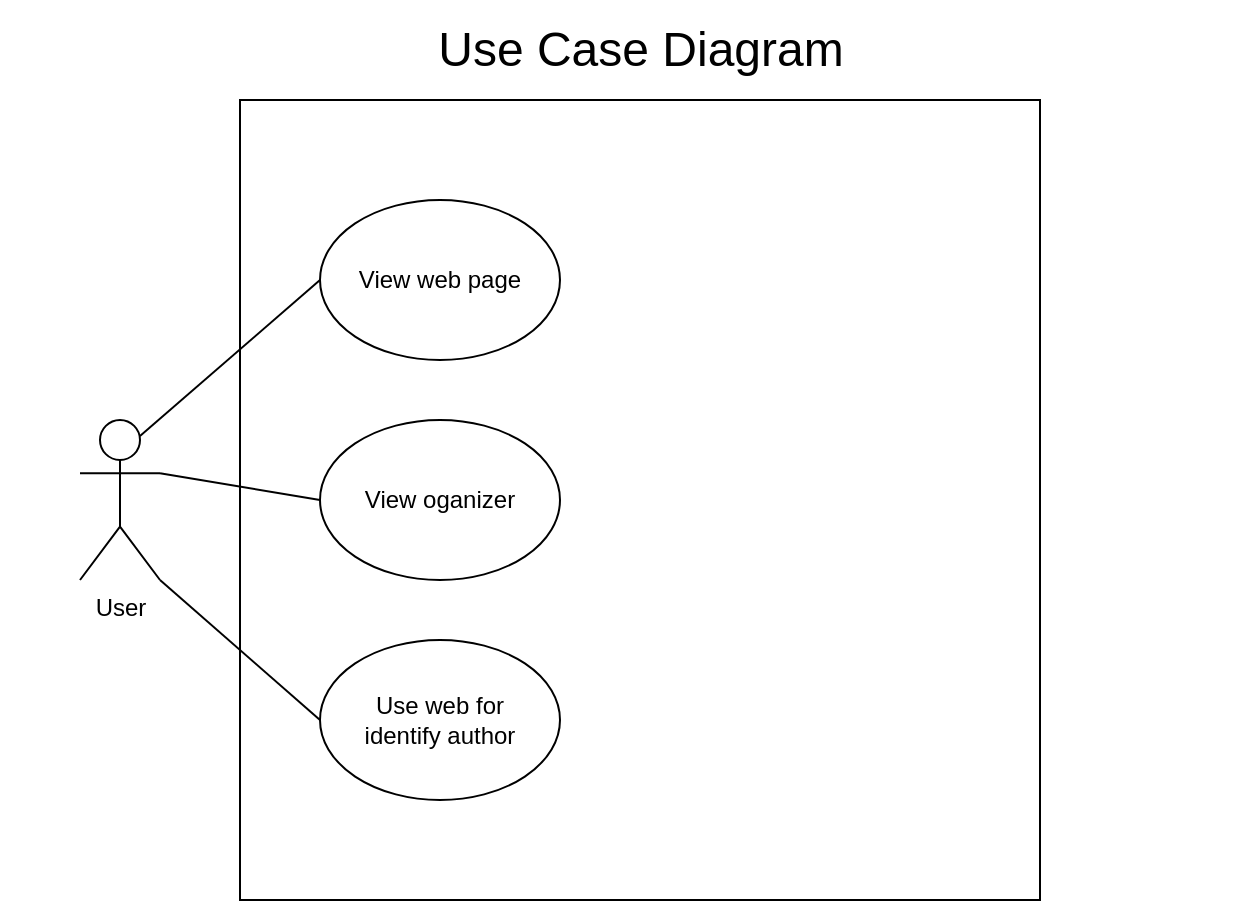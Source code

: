 <mxfile version="20.5.3" type="github">
  <diagram id="RtVEUDqzVCyqqtY8JFPe" name="Page-1">
    <mxGraphModel dx="1038" dy="571" grid="1" gridSize="10" guides="1" tooltips="1" connect="1" arrows="1" fold="1" page="1" pageScale="1" pageWidth="850" pageHeight="1100" math="0" shadow="0">
      <root>
        <mxCell id="0" />
        <mxCell id="1" parent="0" />
        <mxCell id="CBnTP6omUqdDNAGQ4zTm-16" value="" style="group" parent="1" vertex="1" connectable="0">
          <mxGeometry x="120" y="80" width="620" height="460" as="geometry" />
        </mxCell>
        <mxCell id="CBnTP6omUqdDNAGQ4zTm-1" value="" style="rounded=0;whiteSpace=wrap;html=1;fontSize=24;strokeColor=none;" parent="CBnTP6omUqdDNAGQ4zTm-16" vertex="1">
          <mxGeometry width="620" height="460" as="geometry" />
        </mxCell>
        <mxCell id="CBnTP6omUqdDNAGQ4zTm-2" value="User" style="shape=umlActor;verticalLabelPosition=bottom;verticalAlign=top;html=1;outlineConnect=0;" parent="CBnTP6omUqdDNAGQ4zTm-16" vertex="1">
          <mxGeometry x="40" y="210" width="40" height="80" as="geometry" />
        </mxCell>
        <mxCell id="CBnTP6omUqdDNAGQ4zTm-4" value="" style="rounded=0;whiteSpace=wrap;html=1;" parent="CBnTP6omUqdDNAGQ4zTm-16" vertex="1">
          <mxGeometry x="120" y="50" width="400" height="400" as="geometry" />
        </mxCell>
        <mxCell id="CBnTP6omUqdDNAGQ4zTm-6" value="View oganizer" style="ellipse;whiteSpace=wrap;html=1;" parent="CBnTP6omUqdDNAGQ4zTm-16" vertex="1">
          <mxGeometry x="160" y="210" width="120" height="80" as="geometry" />
        </mxCell>
        <mxCell id="CBnTP6omUqdDNAGQ4zTm-7" value="Use web for &lt;br&gt;identify author" style="ellipse;whiteSpace=wrap;html=1;" parent="CBnTP6omUqdDNAGQ4zTm-16" vertex="1">
          <mxGeometry x="160" y="320" width="120" height="80" as="geometry" />
        </mxCell>
        <mxCell id="CBnTP6omUqdDNAGQ4zTm-8" value="View web page" style="ellipse;whiteSpace=wrap;html=1;" parent="CBnTP6omUqdDNAGQ4zTm-16" vertex="1">
          <mxGeometry x="160" y="100" width="120" height="80" as="geometry" />
        </mxCell>
        <mxCell id="CBnTP6omUqdDNAGQ4zTm-10" value="&lt;font style=&quot;font-size: 24px;&quot;&gt;Use Case Diagram&lt;/font&gt;" style="text;html=1;strokeColor=none;fillColor=none;align=center;verticalAlign=middle;whiteSpace=wrap;rounded=0;" parent="CBnTP6omUqdDNAGQ4zTm-16" vertex="1">
          <mxGeometry x="203.75" y="10" width="232.5" height="30" as="geometry" />
        </mxCell>
        <mxCell id="CBnTP6omUqdDNAGQ4zTm-11" value="" style="endArrow=none;html=1;rounded=0;fontSize=24;entryX=0;entryY=0.5;entryDx=0;entryDy=0;exitX=0.75;exitY=0.1;exitDx=0;exitDy=0;exitPerimeter=0;" parent="CBnTP6omUqdDNAGQ4zTm-16" source="CBnTP6omUqdDNAGQ4zTm-2" target="CBnTP6omUqdDNAGQ4zTm-8" edge="1">
          <mxGeometry width="50" height="50" relative="1" as="geometry">
            <mxPoint x="90" y="270" as="sourcePoint" />
            <mxPoint x="140" y="220" as="targetPoint" />
          </mxGeometry>
        </mxCell>
        <mxCell id="CBnTP6omUqdDNAGQ4zTm-12" value="" style="endArrow=none;html=1;rounded=0;fontSize=24;entryX=0;entryY=0.5;entryDx=0;entryDy=0;exitX=1;exitY=0.333;exitDx=0;exitDy=0;exitPerimeter=0;" parent="CBnTP6omUqdDNAGQ4zTm-16" source="CBnTP6omUqdDNAGQ4zTm-2" target="CBnTP6omUqdDNAGQ4zTm-6" edge="1">
          <mxGeometry width="50" height="50" relative="1" as="geometry">
            <mxPoint x="90" y="270" as="sourcePoint" />
            <mxPoint x="140" y="220" as="targetPoint" />
          </mxGeometry>
        </mxCell>
        <mxCell id="CBnTP6omUqdDNAGQ4zTm-13" value="" style="endArrow=none;html=1;rounded=0;fontSize=24;exitX=1;exitY=1;exitDx=0;exitDy=0;exitPerimeter=0;entryX=0;entryY=0.5;entryDx=0;entryDy=0;" parent="CBnTP6omUqdDNAGQ4zTm-16" source="CBnTP6omUqdDNAGQ4zTm-2" target="CBnTP6omUqdDNAGQ4zTm-7" edge="1">
          <mxGeometry width="50" height="50" relative="1" as="geometry">
            <mxPoint x="90" y="270" as="sourcePoint" />
            <mxPoint x="140" y="220" as="targetPoint" />
          </mxGeometry>
        </mxCell>
      </root>
    </mxGraphModel>
  </diagram>
</mxfile>
